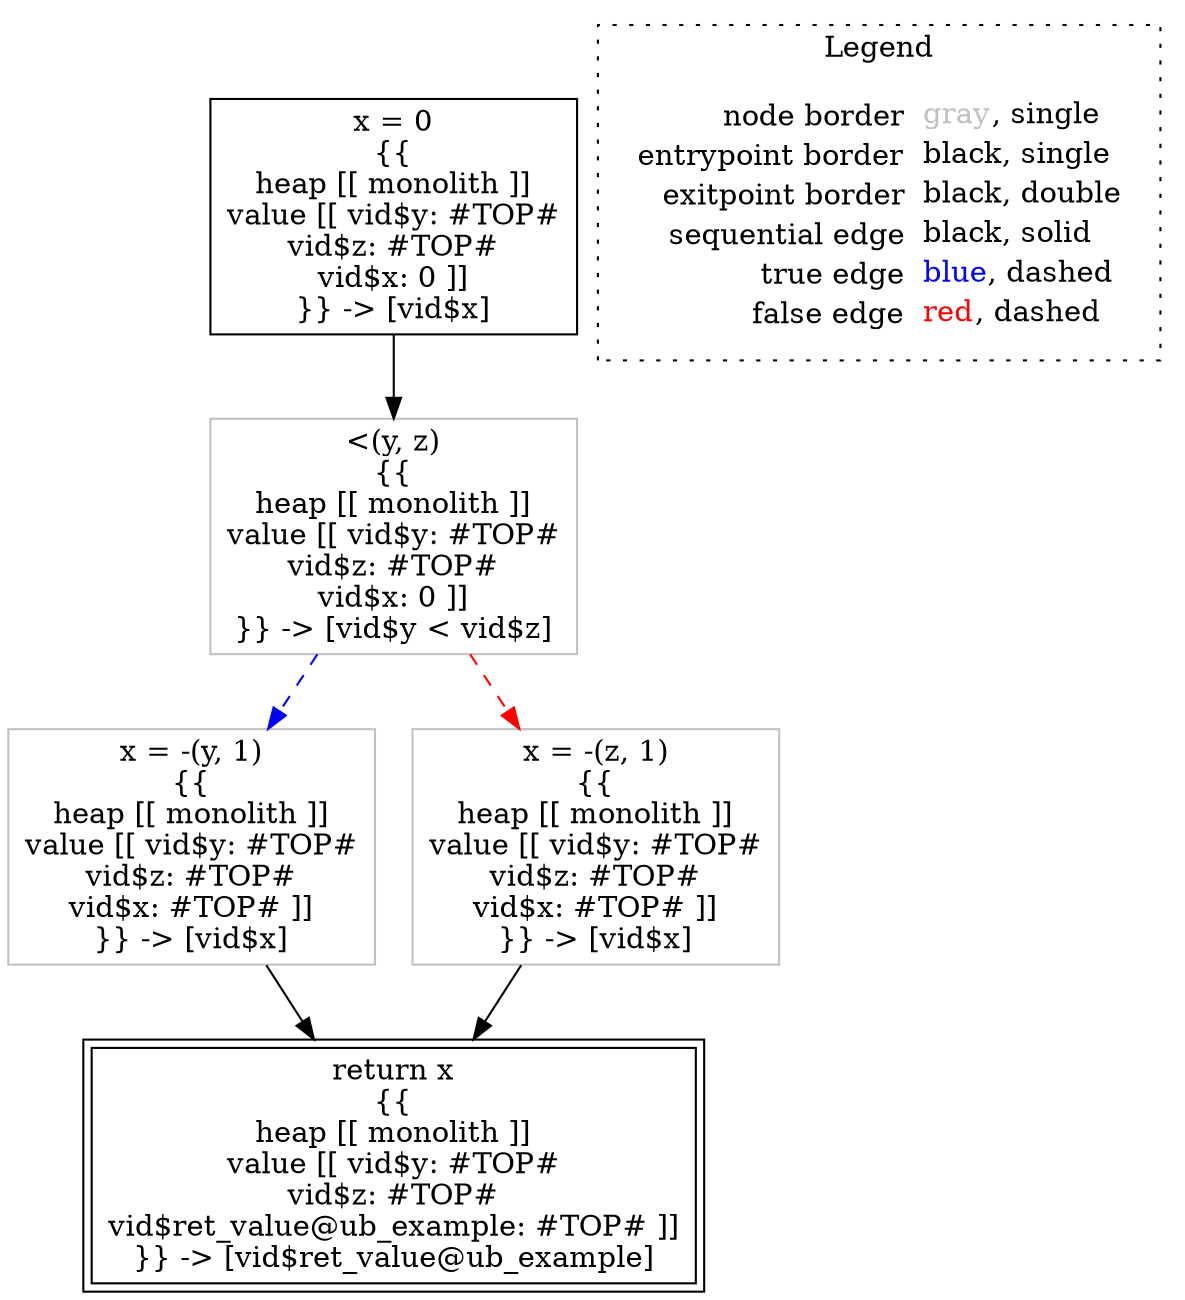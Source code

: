 digraph {
	"node0" [shape="rect",color="black",label=<x = 0<BR/>{{<BR/>heap [[ monolith ]]<BR/>value [[ vid$y: #TOP#<BR/>vid$z: #TOP#<BR/>vid$x: 0 ]]<BR/>}} -&gt; [vid$x]>];
	"node1" [shape="rect",color="gray",label=<&lt;(y, z)<BR/>{{<BR/>heap [[ monolith ]]<BR/>value [[ vid$y: #TOP#<BR/>vid$z: #TOP#<BR/>vid$x: 0 ]]<BR/>}} -&gt; [vid$y &lt; vid$z]>];
	"node2" [shape="rect",color="gray",label=<x = -(y, 1)<BR/>{{<BR/>heap [[ monolith ]]<BR/>value [[ vid$y: #TOP#<BR/>vid$z: #TOP#<BR/>vid$x: #TOP# ]]<BR/>}} -&gt; [vid$x]>];
	"node3" [shape="rect",color="gray",label=<x = -(z, 1)<BR/>{{<BR/>heap [[ monolith ]]<BR/>value [[ vid$y: #TOP#<BR/>vid$z: #TOP#<BR/>vid$x: #TOP# ]]<BR/>}} -&gt; [vid$x]>];
	"node4" [shape="rect",color="black",peripheries="2",label=<return x<BR/>{{<BR/>heap [[ monolith ]]<BR/>value [[ vid$y: #TOP#<BR/>vid$z: #TOP#<BR/>vid$ret_value@ub_example: #TOP# ]]<BR/>}} -&gt; [vid$ret_value@ub_example]>];
	"node1" -> "node2" [color="blue",style="dashed"];
	"node1" -> "node3" [color="red",style="dashed"];
	"node2" -> "node4" [color="black"];
	"node3" -> "node4" [color="black"];
	"node0" -> "node1" [color="black"];
subgraph cluster_legend {
	label="Legend";
	style=dotted;
	node [shape=plaintext];
	"legend" [label=<<table border="0" cellpadding="2" cellspacing="0" cellborder="0"><tr><td align="right">node border&nbsp;</td><td align="left"><font color="gray">gray</font>, single</td></tr><tr><td align="right">entrypoint border&nbsp;</td><td align="left"><font color="black">black</font>, single</td></tr><tr><td align="right">exitpoint border&nbsp;</td><td align="left"><font color="black">black</font>, double</td></tr><tr><td align="right">sequential edge&nbsp;</td><td align="left"><font color="black">black</font>, solid</td></tr><tr><td align="right">true edge&nbsp;</td><td align="left"><font color="blue">blue</font>, dashed</td></tr><tr><td align="right">false edge&nbsp;</td><td align="left"><font color="red">red</font>, dashed</td></tr></table>>];
}

}
